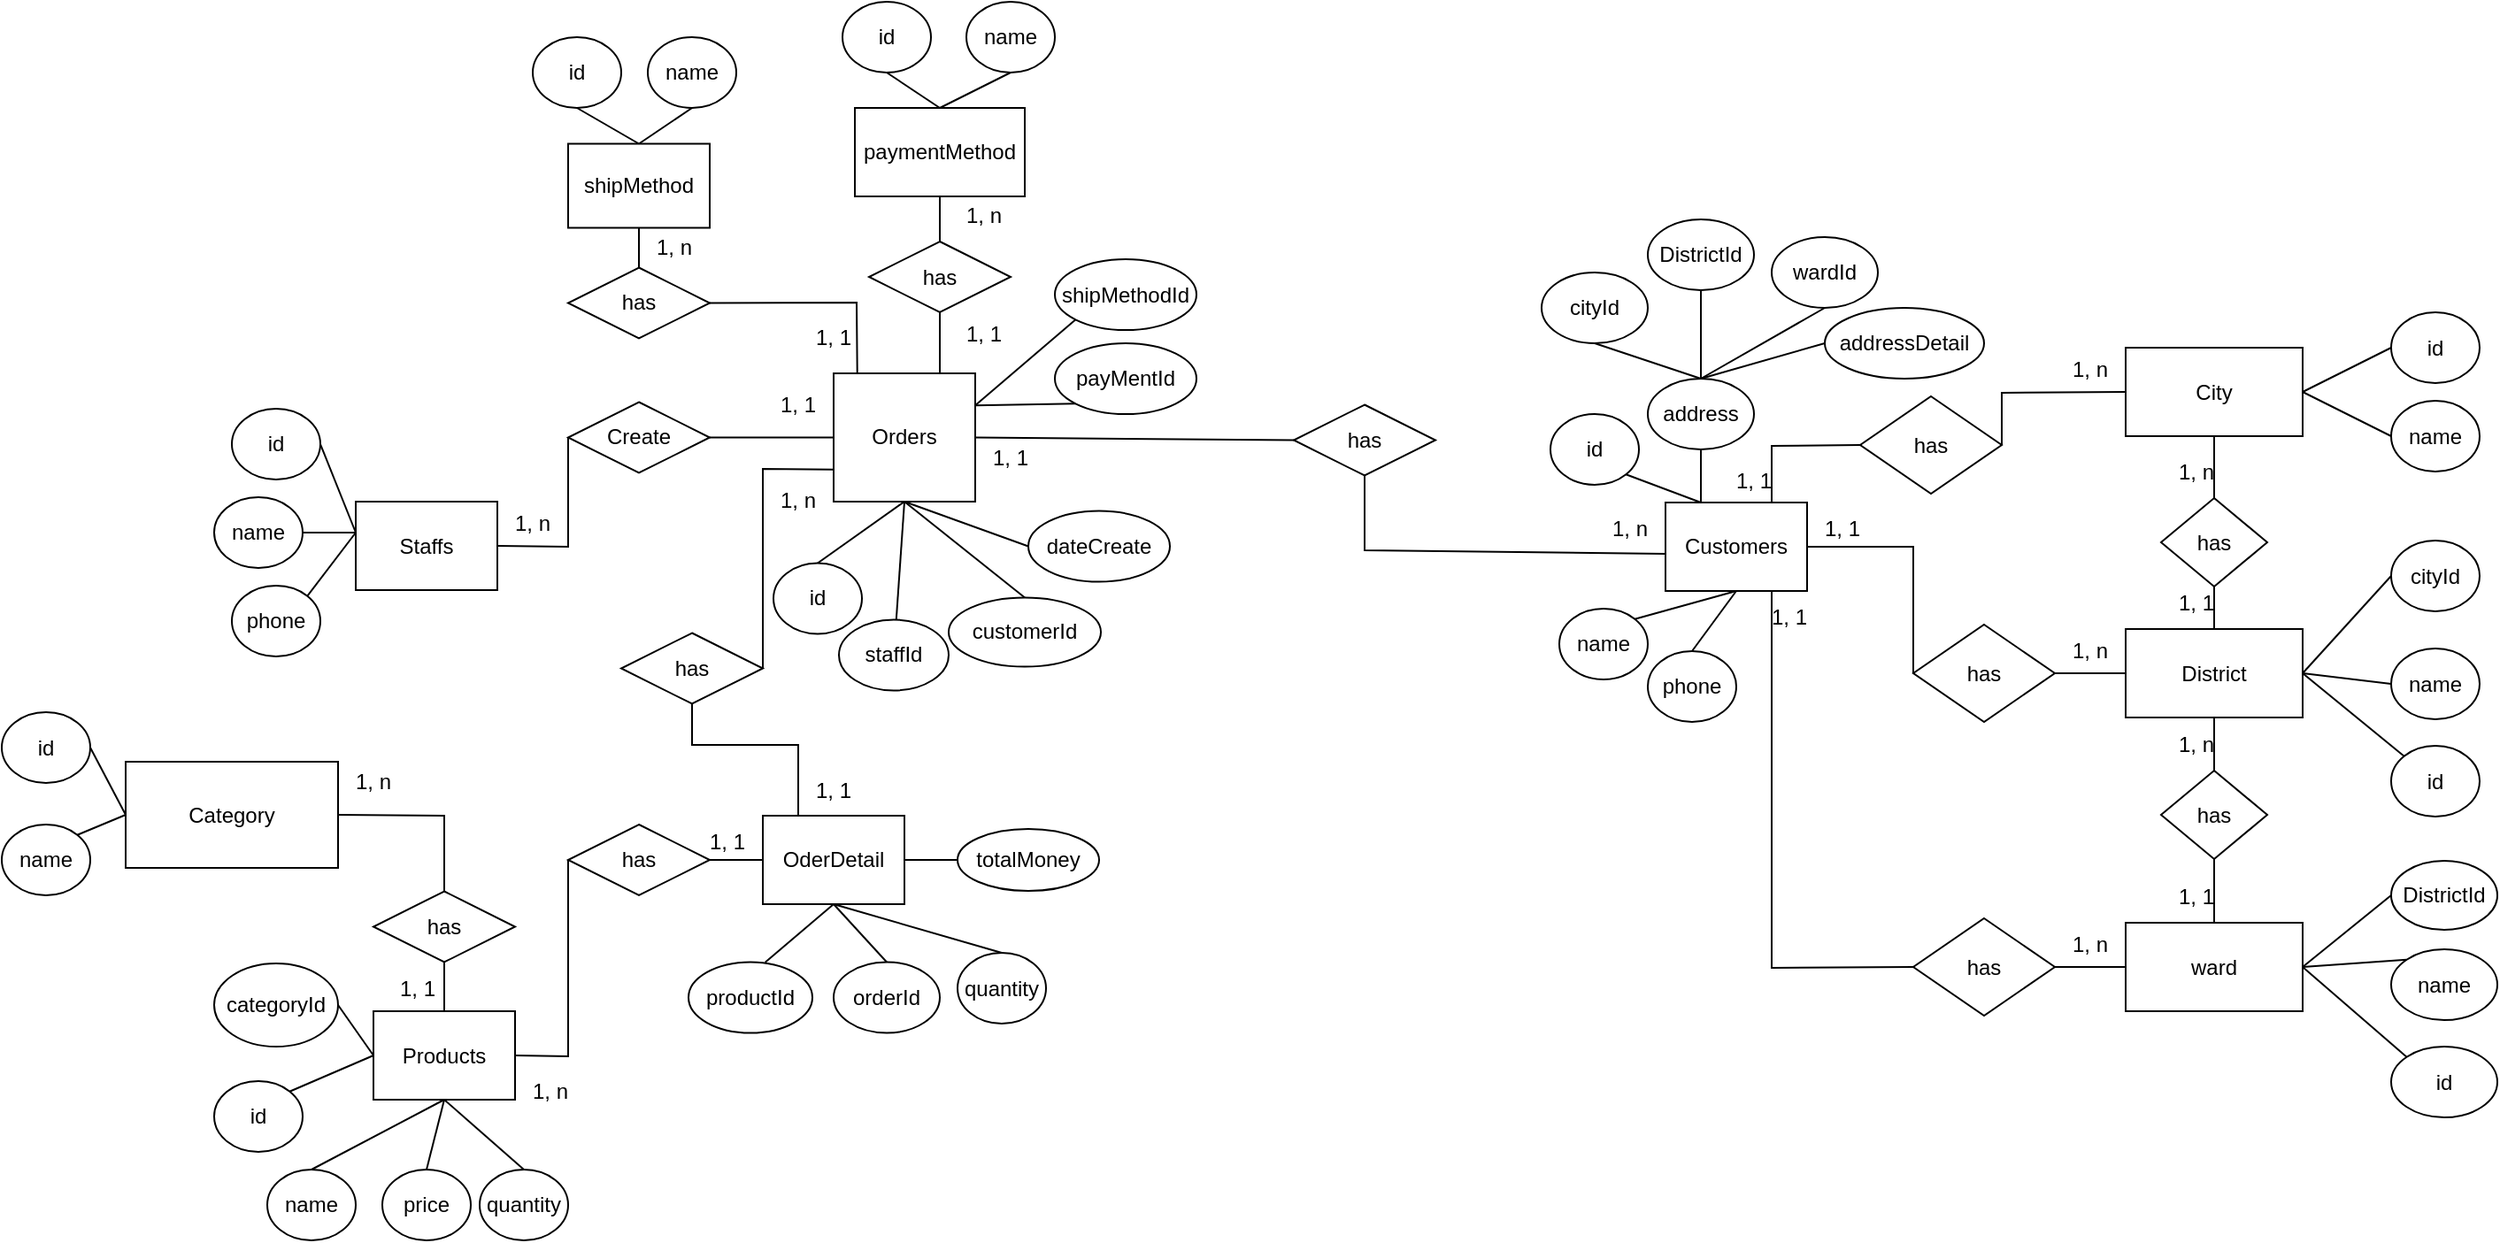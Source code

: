 <mxfile version="20.7.4" type="device"><diagram id="VgoMMkMDlAuLsGUQiROK" name="Trang-1"><mxGraphModel dx="2049" dy="1792" grid="1" gridSize="10" guides="1" tooltips="1" connect="1" arrows="1" fold="1" page="1" pageScale="1" pageWidth="827" pageHeight="1169" math="0" shadow="0"><root><mxCell id="0"/><mxCell id="1" parent="0"/><mxCell id="9fCskPn0rYEdYA2IPdUW-1" value="Staffs" style="rounded=0;whiteSpace=wrap;html=1;" parent="1" vertex="1"><mxGeometry x="110" y="272.5" width="80" height="50" as="geometry"/></mxCell><mxCell id="9fCskPn0rYEdYA2IPdUW-2" value="Customers" style="rounded=0;whiteSpace=wrap;html=1;" parent="1" vertex="1"><mxGeometry x="850" y="273" width="80" height="50" as="geometry"/></mxCell><mxCell id="9fCskPn0rYEdYA2IPdUW-3" value="Orders" style="rounded=0;whiteSpace=wrap;html=1;" parent="1" vertex="1"><mxGeometry x="380" y="200" width="80" height="72.5" as="geometry"/></mxCell><mxCell id="9fCskPn0rYEdYA2IPdUW-4" value="OderDetail" style="rounded=0;whiteSpace=wrap;html=1;" parent="1" vertex="1"><mxGeometry x="340" y="450" width="80" height="50" as="geometry"/></mxCell><mxCell id="9fCskPn0rYEdYA2IPdUW-5" value="Products" style="rounded=0;whiteSpace=wrap;html=1;" parent="1" vertex="1"><mxGeometry x="120" y="560.5" width="80" height="50" as="geometry"/></mxCell><mxCell id="9fCskPn0rYEdYA2IPdUW-10" value="has" style="rhombus;whiteSpace=wrap;html=1;" parent="1" vertex="1"><mxGeometry x="640" y="217.75" width="80" height="40" as="geometry"/></mxCell><mxCell id="9fCskPn0rYEdYA2IPdUW-12" value="" style="endArrow=none;html=1;rounded=0;exitX=0;exitY=0.5;exitDx=0;exitDy=0;entryX=1;entryY=0.5;entryDx=0;entryDy=0;" parent="1" source="9fCskPn0rYEdYA2IPdUW-10" target="9fCskPn0rYEdYA2IPdUW-3" edge="1"><mxGeometry width="50" height="50" relative="1" as="geometry"><mxPoint x="440" y="370" as="sourcePoint"/><mxPoint x="490" y="320" as="targetPoint"/></mxGeometry></mxCell><mxCell id="9fCskPn0rYEdYA2IPdUW-13" value="Create" style="rhombus;whiteSpace=wrap;html=1;" parent="1" vertex="1"><mxGeometry x="230" y="216.25" width="80" height="40" as="geometry"/></mxCell><mxCell id="9fCskPn0rYEdYA2IPdUW-14" value="" style="endArrow=none;html=1;rounded=0;exitX=1;exitY=0.5;exitDx=0;exitDy=0;entryX=0;entryY=0.5;entryDx=0;entryDy=0;" parent="1" source="9fCskPn0rYEdYA2IPdUW-13" target="9fCskPn0rYEdYA2IPdUW-3" edge="1"><mxGeometry width="50" height="50" relative="1" as="geometry"><mxPoint x="266" y="402.5" as="sourcePoint"/><mxPoint x="316" y="352.5" as="targetPoint"/></mxGeometry></mxCell><mxCell id="9fCskPn0rYEdYA2IPdUW-15" value="" style="endArrow=none;html=1;rounded=0;exitX=1;exitY=0.5;exitDx=0;exitDy=0;entryX=0;entryY=0.5;entryDx=0;entryDy=0;" parent="1" source="9fCskPn0rYEdYA2IPdUW-1" target="9fCskPn0rYEdYA2IPdUW-13" edge="1"><mxGeometry width="50" height="50" relative="1" as="geometry"><mxPoint x="440" y="430" as="sourcePoint"/><mxPoint x="490" y="380" as="targetPoint"/><Array as="points"><mxPoint x="230" y="298"/></Array></mxGeometry></mxCell><mxCell id="9fCskPn0rYEdYA2IPdUW-17" value="has" style="rhombus;whiteSpace=wrap;html=1;" parent="1" vertex="1"><mxGeometry x="260" y="346.75" width="80" height="40" as="geometry"/></mxCell><mxCell id="9fCskPn0rYEdYA2IPdUW-18" value="" style="endArrow=none;html=1;rounded=0;exitX=0;exitY=0.75;exitDx=0;exitDy=0;entryX=1;entryY=0.5;entryDx=0;entryDy=0;" parent="1" source="9fCskPn0rYEdYA2IPdUW-3" target="9fCskPn0rYEdYA2IPdUW-17" edge="1"><mxGeometry width="50" height="50" relative="1" as="geometry"><mxPoint x="576" y="422.5" as="sourcePoint"/><mxPoint x="626" y="372.5" as="targetPoint"/><Array as="points"><mxPoint x="340" y="254"/></Array></mxGeometry></mxCell><mxCell id="9fCskPn0rYEdYA2IPdUW-21" value="" style="endArrow=none;html=1;rounded=0;exitX=1;exitY=0.5;exitDx=0;exitDy=0;entryX=0;entryY=0.5;entryDx=0;entryDy=0;" parent="1" source="9fCskPn0rYEdYA2IPdUW-5" target="9fCskPn0rYEdYA2IPdUW-23" edge="1"><mxGeometry width="50" height="50" relative="1" as="geometry"><mxPoint x="230" y="660.5" as="sourcePoint"/><mxPoint x="240" y="585.5" as="targetPoint"/><Array as="points"><mxPoint x="230" y="586"/></Array></mxGeometry></mxCell><mxCell id="9fCskPn0rYEdYA2IPdUW-22" value="" style="endArrow=none;html=1;rounded=0;exitX=0.5;exitY=1;exitDx=0;exitDy=0;entryX=0.25;entryY=0;entryDx=0;entryDy=0;" parent="1" source="9fCskPn0rYEdYA2IPdUW-17" target="9fCskPn0rYEdYA2IPdUW-4" edge="1"><mxGeometry width="50" height="50" relative="1" as="geometry"><mxPoint x="650" y="402.5" as="sourcePoint"/><mxPoint x="370" y="460" as="targetPoint"/><Array as="points"><mxPoint x="300" y="410"/><mxPoint x="360" y="410"/></Array></mxGeometry></mxCell><mxCell id="9fCskPn0rYEdYA2IPdUW-23" value="has" style="rhombus;whiteSpace=wrap;html=1;" parent="1" vertex="1"><mxGeometry x="230" y="455" width="80" height="40" as="geometry"/></mxCell><mxCell id="9fCskPn0rYEdYA2IPdUW-24" value="" style="endArrow=none;html=1;rounded=0;exitX=1;exitY=0.5;exitDx=0;exitDy=0;" parent="1" source="9fCskPn0rYEdYA2IPdUW-23" target="9fCskPn0rYEdYA2IPdUW-4" edge="1"><mxGeometry width="50" height="50" relative="1" as="geometry"><mxPoint x="190" y="570" as="sourcePoint"/><mxPoint x="240" y="520" as="targetPoint"/></mxGeometry></mxCell><mxCell id="9fCskPn0rYEdYA2IPdUW-25" value="id" style="ellipse;whiteSpace=wrap;html=1;" parent="1" vertex="1"><mxGeometry x="346" y="307.25" width="50" height="40" as="geometry"/></mxCell><mxCell id="9fCskPn0rYEdYA2IPdUW-26" value="staffId" style="ellipse;whiteSpace=wrap;html=1;" parent="1" vertex="1"><mxGeometry x="383" y="339.25" width="62" height="40" as="geometry"/></mxCell><mxCell id="9fCskPn0rYEdYA2IPdUW-27" value="customerId" style="ellipse;whiteSpace=wrap;html=1;" parent="1" vertex="1"><mxGeometry x="445" y="326.75" width="86" height="39" as="geometry"/></mxCell><mxCell id="9fCskPn0rYEdYA2IPdUW-28" value="dateCreate" style="ellipse;whiteSpace=wrap;html=1;" parent="1" vertex="1"><mxGeometry x="490" y="277.75" width="80" height="40" as="geometry"/></mxCell><mxCell id="9fCskPn0rYEdYA2IPdUW-29" value="id" style="ellipse;whiteSpace=wrap;html=1;" parent="1" vertex="1"><mxGeometry x="785" y="223" width="50" height="40" as="geometry"/></mxCell><mxCell id="9fCskPn0rYEdYA2IPdUW-30" value="id" style="ellipse;whiteSpace=wrap;html=1;" parent="1" vertex="1"><mxGeometry x="40" y="220" width="50" height="40" as="geometry"/></mxCell><mxCell id="9fCskPn0rYEdYA2IPdUW-31" value="productId" style="ellipse;whiteSpace=wrap;html=1;" parent="1" vertex="1"><mxGeometry x="298" y="532.75" width="70" height="40" as="geometry"/></mxCell><mxCell id="9fCskPn0rYEdYA2IPdUW-32" value="orderId" style="ellipse;whiteSpace=wrap;html=1;" parent="1" vertex="1"><mxGeometry x="380" y="532.75" width="60" height="40" as="geometry"/></mxCell><mxCell id="9fCskPn0rYEdYA2IPdUW-33" value="totalMoney" style="ellipse;whiteSpace=wrap;html=1;" parent="1" vertex="1"><mxGeometry x="450" y="457.5" width="80" height="35" as="geometry"/></mxCell><mxCell id="9fCskPn0rYEdYA2IPdUW-34" value="quantity" style="ellipse;whiteSpace=wrap;html=1;" parent="1" vertex="1"><mxGeometry x="450" y="527.5" width="50" height="40" as="geometry"/></mxCell><mxCell id="9fCskPn0rYEdYA2IPdUW-35" value="price" style="ellipse;whiteSpace=wrap;html=1;" parent="1" vertex="1"><mxGeometry x="125" y="650" width="50" height="40" as="geometry"/></mxCell><mxCell id="9fCskPn0rYEdYA2IPdUW-36" value="name" style="ellipse;whiteSpace=wrap;html=1;" parent="1" vertex="1"><mxGeometry x="60" y="650" width="50" height="40" as="geometry"/></mxCell><mxCell id="9fCskPn0rYEdYA2IPdUW-37" value="id" style="ellipse;whiteSpace=wrap;html=1;" parent="1" vertex="1"><mxGeometry x="30" y="600" width="50" height="40" as="geometry"/></mxCell><mxCell id="9fCskPn0rYEdYA2IPdUW-38" value="phone" style="ellipse;whiteSpace=wrap;html=1;" parent="1" vertex="1"><mxGeometry x="40" y="320" width="50" height="40" as="geometry"/></mxCell><mxCell id="9fCskPn0rYEdYA2IPdUW-39" value="name" style="ellipse;whiteSpace=wrap;html=1;" parent="1" vertex="1"><mxGeometry x="790" y="333" width="50" height="40" as="geometry"/></mxCell><mxCell id="9fCskPn0rYEdYA2IPdUW-40" value="address" style="ellipse;whiteSpace=wrap;html=1;" parent="1" vertex="1"><mxGeometry x="840" y="203" width="60" height="40" as="geometry"/></mxCell><mxCell id="9fCskPn0rYEdYA2IPdUW-41" value="1, n" style="text;html=1;strokeColor=none;fillColor=none;align=center;verticalAlign=middle;whiteSpace=wrap;rounded=0;" parent="1" vertex="1"><mxGeometry x="190" y="270" width="40" height="29" as="geometry"/></mxCell><mxCell id="9fCskPn0rYEdYA2IPdUW-42" value="1, 1" style="text;html=1;strokeColor=none;fillColor=none;align=center;verticalAlign=middle;whiteSpace=wrap;rounded=0;" parent="1" vertex="1"><mxGeometry x="340" y="203.25" width="40" height="29" as="geometry"/></mxCell><mxCell id="9fCskPn0rYEdYA2IPdUW-43" value="1, n" style="text;html=1;strokeColor=none;fillColor=none;align=center;verticalAlign=middle;whiteSpace=wrap;rounded=0;" parent="1" vertex="1"><mxGeometry x="810" y="273" width="40" height="29" as="geometry"/></mxCell><mxCell id="9fCskPn0rYEdYA2IPdUW-44" value="1, 1" style="text;html=1;strokeColor=none;fillColor=none;align=center;verticalAlign=middle;whiteSpace=wrap;rounded=0;" parent="1" vertex="1"><mxGeometry x="460" y="233.75" width="40" height="29" as="geometry"/></mxCell><mxCell id="9fCskPn0rYEdYA2IPdUW-45" value="1, n" style="text;html=1;strokeColor=none;fillColor=none;align=center;verticalAlign=middle;whiteSpace=wrap;rounded=0;" parent="1" vertex="1"><mxGeometry x="340" y="257.75" width="40" height="29" as="geometry"/></mxCell><mxCell id="9fCskPn0rYEdYA2IPdUW-46" value="1, 1" style="text;html=1;strokeColor=none;fillColor=none;align=center;verticalAlign=middle;whiteSpace=wrap;rounded=0;" parent="1" vertex="1"><mxGeometry x="360" y="421" width="40" height="29" as="geometry"/></mxCell><mxCell id="9fCskPn0rYEdYA2IPdUW-47" value="1, n" style="text;html=1;strokeColor=none;fillColor=none;align=center;verticalAlign=middle;whiteSpace=wrap;rounded=0;" parent="1" vertex="1"><mxGeometry x="200" y="591.5" width="40" height="29" as="geometry"/></mxCell><mxCell id="9fCskPn0rYEdYA2IPdUW-48" value="1, 1" style="text;html=1;strokeColor=none;fillColor=none;align=center;verticalAlign=middle;whiteSpace=wrap;rounded=0;" parent="1" vertex="1"><mxGeometry x="300" y="450" width="40" height="29" as="geometry"/></mxCell><mxCell id="9fCskPn0rYEdYA2IPdUW-49" value="" style="endArrow=none;html=1;rounded=0;exitX=0.5;exitY=0;exitDx=0;exitDy=0;entryX=0.5;entryY=1;entryDx=0;entryDy=0;" parent="1" source="9fCskPn0rYEdYA2IPdUW-25" edge="1" target="9fCskPn0rYEdYA2IPdUW-3"><mxGeometry width="50" height="50" relative="1" as="geometry"><mxPoint x="566" y="402.5" as="sourcePoint"/><mxPoint x="426" y="272.5" as="targetPoint"/></mxGeometry></mxCell><mxCell id="9fCskPn0rYEdYA2IPdUW-50" value="" style="endArrow=none;html=1;rounded=0;entryX=0.5;entryY=1;entryDx=0;entryDy=0;" parent="1" source="9fCskPn0rYEdYA2IPdUW-26" target="9fCskPn0rYEdYA2IPdUW-3" edge="1"><mxGeometry width="50" height="50" relative="1" as="geometry"><mxPoint x="526" y="442.5" as="sourcePoint"/><mxPoint x="576" y="392.5" as="targetPoint"/></mxGeometry></mxCell><mxCell id="9fCskPn0rYEdYA2IPdUW-51" value="" style="endArrow=none;html=1;rounded=0;exitX=0.5;exitY=0;exitDx=0;exitDy=0;entryX=0.5;entryY=1;entryDx=0;entryDy=0;" parent="1" source="9fCskPn0rYEdYA2IPdUW-27" target="9fCskPn0rYEdYA2IPdUW-3" edge="1"><mxGeometry width="50" height="50" relative="1" as="geometry"><mxPoint x="566" y="412.5" as="sourcePoint"/><mxPoint x="616" y="362.5" as="targetPoint"/></mxGeometry></mxCell><mxCell id="9fCskPn0rYEdYA2IPdUW-52" value="" style="endArrow=none;html=1;rounded=0;exitX=0;exitY=0.5;exitDx=0;exitDy=0;entryX=0.5;entryY=1;entryDx=0;entryDy=0;" parent="1" source="9fCskPn0rYEdYA2IPdUW-28" target="9fCskPn0rYEdYA2IPdUW-3" edge="1"><mxGeometry width="50" height="50" relative="1" as="geometry"><mxPoint x="516" y="402.5" as="sourcePoint"/><mxPoint x="566" y="352.5" as="targetPoint"/></mxGeometry></mxCell><mxCell id="9fCskPn0rYEdYA2IPdUW-53" value="" style="endArrow=none;html=1;rounded=0;exitX=1;exitY=1;exitDx=0;exitDy=0;entryX=0.25;entryY=0;entryDx=0;entryDy=0;" parent="1" source="9fCskPn0rYEdYA2IPdUW-29" target="9fCskPn0rYEdYA2IPdUW-2" edge="1"><mxGeometry width="50" height="50" relative="1" as="geometry"><mxPoint x="810" y="393" as="sourcePoint"/><mxPoint x="860" y="343" as="targetPoint"/></mxGeometry></mxCell><mxCell id="9fCskPn0rYEdYA2IPdUW-54" value="" style="endArrow=none;html=1;rounded=0;exitX=1;exitY=0;exitDx=0;exitDy=0;entryX=0.5;entryY=1;entryDx=0;entryDy=0;" parent="1" source="9fCskPn0rYEdYA2IPdUW-39" target="9fCskPn0rYEdYA2IPdUW-2" edge="1"><mxGeometry width="50" height="50" relative="1" as="geometry"><mxPoint x="830" y="443" as="sourcePoint"/><mxPoint x="880" y="393" as="targetPoint"/></mxGeometry></mxCell><mxCell id="9fCskPn0rYEdYA2IPdUW-55" value="" style="endArrow=none;html=1;rounded=0;entryX=0.5;entryY=1;entryDx=0;entryDy=0;exitX=0.25;exitY=0;exitDx=0;exitDy=0;" parent="1" source="9fCskPn0rYEdYA2IPdUW-2" target="9fCskPn0rYEdYA2IPdUW-40" edge="1"><mxGeometry width="50" height="50" relative="1" as="geometry"><mxPoint x="890" y="273" as="sourcePoint"/><mxPoint x="900" y="403" as="targetPoint"/></mxGeometry></mxCell><mxCell id="9fCskPn0rYEdYA2IPdUW-56" value="" style="endArrow=none;html=1;rounded=0;exitX=1;exitY=0.5;exitDx=0;exitDy=0;entryX=0;entryY=0.5;entryDx=0;entryDy=0;" parent="1" source="9fCskPn0rYEdYA2IPdUW-4" target="9fCskPn0rYEdYA2IPdUW-33" edge="1"><mxGeometry width="50" height="50" relative="1" as="geometry"><mxPoint x="500" y="420" as="sourcePoint"/><mxPoint x="550" y="370" as="targetPoint"/></mxGeometry></mxCell><mxCell id="9fCskPn0rYEdYA2IPdUW-57" value="" style="endArrow=none;html=1;rounded=0;exitX=0.5;exitY=1;exitDx=0;exitDy=0;entryX=0.619;entryY=0.002;entryDx=0;entryDy=0;entryPerimeter=0;" parent="1" source="9fCskPn0rYEdYA2IPdUW-4" target="9fCskPn0rYEdYA2IPdUW-31" edge="1"><mxGeometry width="50" height="50" relative="1" as="geometry"><mxPoint x="580" y="510" as="sourcePoint"/><mxPoint x="339.749" y="525.858" as="targetPoint"/></mxGeometry></mxCell><mxCell id="9fCskPn0rYEdYA2IPdUW-58" value="" style="endArrow=none;html=1;rounded=0;exitX=0.5;exitY=1;exitDx=0;exitDy=0;entryX=0.5;entryY=0;entryDx=0;entryDy=0;" parent="1" source="9fCskPn0rYEdYA2IPdUW-4" target="9fCskPn0rYEdYA2IPdUW-32" edge="1"><mxGeometry width="50" height="50" relative="1" as="geometry"><mxPoint x="650" y="540" as="sourcePoint"/><mxPoint x="390" y="525" as="targetPoint"/></mxGeometry></mxCell><mxCell id="9fCskPn0rYEdYA2IPdUW-59" value="" style="endArrow=none;html=1;rounded=0;entryX=0.5;entryY=0;entryDx=0;entryDy=0;" parent="1" target="9fCskPn0rYEdYA2IPdUW-34" edge="1"><mxGeometry width="50" height="50" relative="1" as="geometry"><mxPoint x="380" y="500" as="sourcePoint"/><mxPoint x="470" y="520" as="targetPoint"/></mxGeometry></mxCell><mxCell id="9fCskPn0rYEdYA2IPdUW-60" value="" style="endArrow=none;html=1;rounded=0;exitX=1;exitY=0;exitDx=0;exitDy=0;entryX=0;entryY=0.5;entryDx=0;entryDy=0;" parent="1" source="9fCskPn0rYEdYA2IPdUW-37" target="9fCskPn0rYEdYA2IPdUW-5" edge="1"><mxGeometry width="50" height="50" relative="1" as="geometry"><mxPoint x="120" y="690.5" as="sourcePoint"/><mxPoint x="170" y="640.5" as="targetPoint"/></mxGeometry></mxCell><mxCell id="9fCskPn0rYEdYA2IPdUW-61" value="" style="endArrow=none;html=1;rounded=0;exitX=0.5;exitY=0;exitDx=0;exitDy=0;entryX=0.5;entryY=1;entryDx=0;entryDy=0;" parent="1" source="9fCskPn0rYEdYA2IPdUW-36" target="9fCskPn0rYEdYA2IPdUW-5" edge="1"><mxGeometry width="50" height="50" relative="1" as="geometry"><mxPoint x="110" y="720.5" as="sourcePoint"/><mxPoint x="160" y="670.5" as="targetPoint"/></mxGeometry></mxCell><mxCell id="9fCskPn0rYEdYA2IPdUW-62" value="" style="endArrow=none;html=1;rounded=0;exitX=0.5;exitY=0;exitDx=0;exitDy=0;entryX=0.5;entryY=1;entryDx=0;entryDy=0;" parent="1" source="9fCskPn0rYEdYA2IPdUW-35" target="9fCskPn0rYEdYA2IPdUW-5" edge="1"><mxGeometry width="50" height="50" relative="1" as="geometry"><mxPoint x="90" y="700.5" as="sourcePoint"/><mxPoint x="120" y="580.5" as="targetPoint"/></mxGeometry></mxCell><mxCell id="9fCskPn0rYEdYA2IPdUW-63" value="" style="endArrow=none;html=1;rounded=0;exitX=1;exitY=0.5;exitDx=0;exitDy=0;" parent="1" source="9fCskPn0rYEdYA2IPdUW-30" edge="1"><mxGeometry width="50" height="50" relative="1" as="geometry"><mxPoint y="330" as="sourcePoint"/><mxPoint x="110" y="290" as="targetPoint"/></mxGeometry></mxCell><mxCell id="9fCskPn0rYEdYA2IPdUW-64" value="" style="endArrow=none;html=1;rounded=0;exitX=1;exitY=0;exitDx=0;exitDy=0;" parent="1" source="9fCskPn0rYEdYA2IPdUW-38" edge="1"><mxGeometry width="50" height="50" relative="1" as="geometry"><mxPoint x="10" y="350" as="sourcePoint"/><mxPoint x="110" y="290" as="targetPoint"/></mxGeometry></mxCell><mxCell id="sHFvZ8UqoL0Y_6xNEMMq-2" value="phone" style="ellipse;whiteSpace=wrap;html=1;" vertex="1" parent="1"><mxGeometry x="840" y="357" width="50" height="40" as="geometry"/></mxCell><mxCell id="sHFvZ8UqoL0Y_6xNEMMq-3" value="" style="endArrow=none;html=1;rounded=0;exitX=0.5;exitY=1;exitDx=0;exitDy=0;entryX=0.5;entryY=0;entryDx=0;entryDy=0;" edge="1" parent="1" source="9fCskPn0rYEdYA2IPdUW-2" target="sHFvZ8UqoL0Y_6xNEMMq-2"><mxGeometry width="50" height="50" relative="1" as="geometry"><mxPoint x="880" y="383" as="sourcePoint"/><mxPoint x="930" y="333" as="targetPoint"/></mxGeometry></mxCell><mxCell id="sHFvZ8UqoL0Y_6xNEMMq-4" value="name" style="ellipse;whiteSpace=wrap;html=1;" vertex="1" parent="1"><mxGeometry x="30" y="270" width="50" height="40" as="geometry"/></mxCell><mxCell id="sHFvZ8UqoL0Y_6xNEMMq-6" value="" style="endArrow=none;html=1;rounded=0;exitX=1;exitY=0.5;exitDx=0;exitDy=0;" edge="1" parent="1" source="sHFvZ8UqoL0Y_6xNEMMq-4"><mxGeometry width="50" height="50" relative="1" as="geometry"><mxPoint x="220" y="400" as="sourcePoint"/><mxPoint x="110" y="290" as="targetPoint"/></mxGeometry></mxCell><mxCell id="sHFvZ8UqoL0Y_6xNEMMq-7" value="cityId" style="ellipse;whiteSpace=wrap;html=1;" vertex="1" parent="1"><mxGeometry x="780" y="143" width="60" height="40" as="geometry"/></mxCell><mxCell id="sHFvZ8UqoL0Y_6xNEMMq-8" value="wardId" style="ellipse;whiteSpace=wrap;html=1;" vertex="1" parent="1"><mxGeometry x="910" y="123" width="60" height="40" as="geometry"/></mxCell><mxCell id="sHFvZ8UqoL0Y_6xNEMMq-9" value="DistrictId" style="ellipse;whiteSpace=wrap;html=1;" vertex="1" parent="1"><mxGeometry x="840" y="113" width="60" height="40" as="geometry"/></mxCell><mxCell id="sHFvZ8UqoL0Y_6xNEMMq-10" value="" style="endArrow=none;html=1;rounded=0;exitX=0.5;exitY=0;exitDx=0;exitDy=0;entryX=0.5;entryY=1;entryDx=0;entryDy=0;" edge="1" parent="1" source="9fCskPn0rYEdYA2IPdUW-40" target="sHFvZ8UqoL0Y_6xNEMMq-7"><mxGeometry width="50" height="50" relative="1" as="geometry"><mxPoint x="830" y="342" as="sourcePoint"/><mxPoint x="880" y="292" as="targetPoint"/></mxGeometry></mxCell><mxCell id="sHFvZ8UqoL0Y_6xNEMMq-11" value="" style="endArrow=none;html=1;rounded=0;exitX=0.5;exitY=0;exitDx=0;exitDy=0;entryX=0.5;entryY=1;entryDx=0;entryDy=0;" edge="1" parent="1" source="9fCskPn0rYEdYA2IPdUW-40" target="sHFvZ8UqoL0Y_6xNEMMq-9"><mxGeometry width="50" height="50" relative="1" as="geometry"><mxPoint x="810" y="402" as="sourcePoint"/><mxPoint x="860" y="352" as="targetPoint"/></mxGeometry></mxCell><mxCell id="sHFvZ8UqoL0Y_6xNEMMq-12" value="" style="endArrow=none;html=1;rounded=0;exitX=0.5;exitY=0;exitDx=0;exitDy=0;entryX=0.5;entryY=1;entryDx=0;entryDy=0;" edge="1" parent="1" source="9fCskPn0rYEdYA2IPdUW-40" target="sHFvZ8UqoL0Y_6xNEMMq-8"><mxGeometry width="50" height="50" relative="1" as="geometry"><mxPoint x="830" y="342" as="sourcePoint"/><mxPoint x="880" y="292" as="targetPoint"/></mxGeometry></mxCell><mxCell id="sHFvZ8UqoL0Y_6xNEMMq-13" value="addressDetail" style="ellipse;whiteSpace=wrap;html=1;" vertex="1" parent="1"><mxGeometry x="940" y="163" width="90" height="40" as="geometry"/></mxCell><mxCell id="sHFvZ8UqoL0Y_6xNEMMq-14" value="" style="endArrow=none;html=1;rounded=0;exitX=0;exitY=0.5;exitDx=0;exitDy=0;entryX=0.5;entryY=0;entryDx=0;entryDy=0;" edge="1" parent="1" source="sHFvZ8UqoL0Y_6xNEMMq-13" target="9fCskPn0rYEdYA2IPdUW-40"><mxGeometry width="50" height="50" relative="1" as="geometry"><mxPoint x="970" y="213" as="sourcePoint"/><mxPoint x="860" y="313" as="targetPoint"/></mxGeometry></mxCell><mxCell id="sHFvZ8UqoL0Y_6xNEMMq-15" value="City" style="rounded=0;whiteSpace=wrap;html=1;" vertex="1" parent="1"><mxGeometry x="1110" y="185.5" width="100" height="50" as="geometry"/></mxCell><mxCell id="sHFvZ8UqoL0Y_6xNEMMq-17" value="name" style="ellipse;whiteSpace=wrap;html=1;" vertex="1" parent="1"><mxGeometry x="1260" y="215.5" width="50" height="40" as="geometry"/></mxCell><mxCell id="sHFvZ8UqoL0Y_6xNEMMq-18" value="District" style="rounded=0;whiteSpace=wrap;html=1;" vertex="1" parent="1"><mxGeometry x="1110" y="344.5" width="100" height="50" as="geometry"/></mxCell><mxCell id="sHFvZ8UqoL0Y_6xNEMMq-19" value="id" style="ellipse;whiteSpace=wrap;html=1;" vertex="1" parent="1"><mxGeometry x="1260" y="165.5" width="50" height="40" as="geometry"/></mxCell><mxCell id="sHFvZ8UqoL0Y_6xNEMMq-20" value="name" style="ellipse;whiteSpace=wrap;html=1;" vertex="1" parent="1"><mxGeometry x="1260" y="355.5" width="50" height="40" as="geometry"/></mxCell><mxCell id="sHFvZ8UqoL0Y_6xNEMMq-21" value="cityId" style="ellipse;whiteSpace=wrap;html=1;" vertex="1" parent="1"><mxGeometry x="1260" y="294.5" width="50" height="40" as="geometry"/></mxCell><mxCell id="sHFvZ8UqoL0Y_6xNEMMq-22" value="ward" style="rounded=0;whiteSpace=wrap;html=1;" vertex="1" parent="1"><mxGeometry x="1110" y="510.5" width="100" height="50" as="geometry"/></mxCell><mxCell id="sHFvZ8UqoL0Y_6xNEMMq-23" value="id" style="ellipse;whiteSpace=wrap;html=1;" vertex="1" parent="1"><mxGeometry x="1260" y="410.5" width="50" height="40" as="geometry"/></mxCell><mxCell id="sHFvZ8UqoL0Y_6xNEMMq-24" value="name" style="ellipse;whiteSpace=wrap;html=1;" vertex="1" parent="1"><mxGeometry x="1260" y="525.5" width="60" height="40" as="geometry"/></mxCell><mxCell id="sHFvZ8UqoL0Y_6xNEMMq-25" value="DistrictId" style="ellipse;whiteSpace=wrap;html=1;" vertex="1" parent="1"><mxGeometry x="1260" y="475.5" width="60" height="39" as="geometry"/></mxCell><mxCell id="sHFvZ8UqoL0Y_6xNEMMq-26" value="id" style="ellipse;whiteSpace=wrap;html=1;" vertex="1" parent="1"><mxGeometry x="1260" y="580.5" width="60" height="40" as="geometry"/></mxCell><mxCell id="sHFvZ8UqoL0Y_6xNEMMq-27" value="" style="endArrow=none;html=1;rounded=0;exitX=0.5;exitY=1;exitDx=0;exitDy=0;entryX=0.5;entryY=0;entryDx=0;entryDy=0;" edge="1" parent="1" source="sHFvZ8UqoL0Y_6xNEMMq-15" target="sHFvZ8UqoL0Y_6xNEMMq-28"><mxGeometry width="50" height="50" relative="1" as="geometry"><mxPoint x="1040" y="305.5" as="sourcePoint"/><mxPoint x="1160" y="265.5" as="targetPoint"/></mxGeometry></mxCell><mxCell id="sHFvZ8UqoL0Y_6xNEMMq-28" value="has" style="rhombus;whiteSpace=wrap;html=1;" vertex="1" parent="1"><mxGeometry x="1130" y="270.5" width="60" height="50" as="geometry"/></mxCell><mxCell id="sHFvZ8UqoL0Y_6xNEMMq-29" value="" style="endArrow=none;html=1;rounded=0;exitX=0.5;exitY=1;exitDx=0;exitDy=0;entryX=0.5;entryY=0;entryDx=0;entryDy=0;" edge="1" parent="1" source="sHFvZ8UqoL0Y_6xNEMMq-28" target="sHFvZ8UqoL0Y_6xNEMMq-18"><mxGeometry width="50" height="50" relative="1" as="geometry"><mxPoint x="1060" y="335.5" as="sourcePoint"/><mxPoint x="1110" y="285.5" as="targetPoint"/></mxGeometry></mxCell><mxCell id="sHFvZ8UqoL0Y_6xNEMMq-30" value="has" style="rhombus;whiteSpace=wrap;html=1;" vertex="1" parent="1"><mxGeometry x="1130" y="424.5" width="60" height="50" as="geometry"/></mxCell><mxCell id="sHFvZ8UqoL0Y_6xNEMMq-31" value="" style="endArrow=none;html=1;rounded=0;exitX=0.5;exitY=1;exitDx=0;exitDy=0;entryX=0.5;entryY=0;entryDx=0;entryDy=0;" edge="1" parent="1" source="sHFvZ8UqoL0Y_6xNEMMq-18" target="sHFvZ8UqoL0Y_6xNEMMq-30"><mxGeometry width="50" height="50" relative="1" as="geometry"><mxPoint x="960" y="465.5" as="sourcePoint"/><mxPoint x="1010" y="415.5" as="targetPoint"/></mxGeometry></mxCell><mxCell id="sHFvZ8UqoL0Y_6xNEMMq-32" value="" style="endArrow=none;html=1;rounded=0;exitX=0.5;exitY=1;exitDx=0;exitDy=0;" edge="1" parent="1" source="sHFvZ8UqoL0Y_6xNEMMq-30" target="sHFvZ8UqoL0Y_6xNEMMq-22"><mxGeometry width="50" height="50" relative="1" as="geometry"><mxPoint x="950" y="475.5" as="sourcePoint"/><mxPoint x="1000" y="425.5" as="targetPoint"/></mxGeometry></mxCell><mxCell id="sHFvZ8UqoL0Y_6xNEMMq-33" value="" style="endArrow=none;html=1;rounded=0;exitX=0;exitY=0.5;exitDx=0;exitDy=0;entryX=1;entryY=0.5;entryDx=0;entryDy=0;" edge="1" parent="1" source="sHFvZ8UqoL0Y_6xNEMMq-19" target="sHFvZ8UqoL0Y_6xNEMMq-15"><mxGeometry width="50" height="50" relative="1" as="geometry"><mxPoint x="1310" y="265.5" as="sourcePoint"/><mxPoint x="1360" y="215.5" as="targetPoint"/></mxGeometry></mxCell><mxCell id="sHFvZ8UqoL0Y_6xNEMMq-34" value="" style="endArrow=none;html=1;rounded=0;exitX=1;exitY=0.5;exitDx=0;exitDy=0;entryX=0;entryY=0.5;entryDx=0;entryDy=0;" edge="1" parent="1" source="sHFvZ8UqoL0Y_6xNEMMq-15" target="sHFvZ8UqoL0Y_6xNEMMq-17"><mxGeometry width="50" height="50" relative="1" as="geometry"><mxPoint x="1360" y="255.5" as="sourcePoint"/><mxPoint x="1410" y="205.5" as="targetPoint"/></mxGeometry></mxCell><mxCell id="sHFvZ8UqoL0Y_6xNEMMq-35" value="" style="endArrow=none;html=1;rounded=0;exitX=1;exitY=0.5;exitDx=0;exitDy=0;entryX=0;entryY=0.5;entryDx=0;entryDy=0;" edge="1" parent="1" source="sHFvZ8UqoL0Y_6xNEMMq-18" target="sHFvZ8UqoL0Y_6xNEMMq-21"><mxGeometry width="50" height="50" relative="1" as="geometry"><mxPoint x="1330" y="245.5" as="sourcePoint"/><mxPoint x="1380" y="195.5" as="targetPoint"/></mxGeometry></mxCell><mxCell id="sHFvZ8UqoL0Y_6xNEMMq-36" value="" style="endArrow=none;html=1;rounded=0;exitX=1;exitY=0.5;exitDx=0;exitDy=0;entryX=0;entryY=0.5;entryDx=0;entryDy=0;" edge="1" parent="1" source="sHFvZ8UqoL0Y_6xNEMMq-18" target="sHFvZ8UqoL0Y_6xNEMMq-20"><mxGeometry width="50" height="50" relative="1" as="geometry"><mxPoint x="1290" y="335.5" as="sourcePoint"/><mxPoint x="1340" y="285.5" as="targetPoint"/></mxGeometry></mxCell><mxCell id="sHFvZ8UqoL0Y_6xNEMMq-37" value="" style="endArrow=none;html=1;rounded=0;exitX=1;exitY=0.5;exitDx=0;exitDy=0;entryX=0;entryY=0;entryDx=0;entryDy=0;" edge="1" parent="1" source="sHFvZ8UqoL0Y_6xNEMMq-18" target="sHFvZ8UqoL0Y_6xNEMMq-23"><mxGeometry width="50" height="50" relative="1" as="geometry"><mxPoint x="1320" y="415.5" as="sourcePoint"/><mxPoint x="1370" y="365.5" as="targetPoint"/></mxGeometry></mxCell><mxCell id="sHFvZ8UqoL0Y_6xNEMMq-38" value="" style="endArrow=none;html=1;rounded=0;exitX=1;exitY=0.5;exitDx=0;exitDy=0;entryX=0;entryY=0.5;entryDx=0;entryDy=0;" edge="1" parent="1" source="sHFvZ8UqoL0Y_6xNEMMq-22" target="sHFvZ8UqoL0Y_6xNEMMq-25"><mxGeometry width="50" height="50" relative="1" as="geometry"><mxPoint x="1130" y="685.5" as="sourcePoint"/><mxPoint x="1180" y="635.5" as="targetPoint"/></mxGeometry></mxCell><mxCell id="sHFvZ8UqoL0Y_6xNEMMq-39" value="" style="endArrow=none;html=1;rounded=0;exitX=1;exitY=0.5;exitDx=0;exitDy=0;entryX=0;entryY=0;entryDx=0;entryDy=0;" edge="1" parent="1" source="sHFvZ8UqoL0Y_6xNEMMq-22" target="sHFvZ8UqoL0Y_6xNEMMq-24"><mxGeometry width="50" height="50" relative="1" as="geometry"><mxPoint x="1150" y="585.5" as="sourcePoint"/><mxPoint x="1200" y="535.5" as="targetPoint"/></mxGeometry></mxCell><mxCell id="sHFvZ8UqoL0Y_6xNEMMq-40" value="" style="endArrow=none;html=1;rounded=0;exitX=1;exitY=0.5;exitDx=0;exitDy=0;entryX=0;entryY=0;entryDx=0;entryDy=0;" edge="1" parent="1" source="sHFvZ8UqoL0Y_6xNEMMq-22" target="sHFvZ8UqoL0Y_6xNEMMq-26"><mxGeometry width="50" height="50" relative="1" as="geometry"><mxPoint x="1220" y="595.5" as="sourcePoint"/><mxPoint x="1270" y="545.5" as="targetPoint"/></mxGeometry></mxCell><mxCell id="sHFvZ8UqoL0Y_6xNEMMq-41" value="1, 1" style="text;html=1;strokeColor=none;fillColor=none;align=center;verticalAlign=middle;whiteSpace=wrap;rounded=0;" vertex="1" parent="1"><mxGeometry x="1130" y="315.5" width="40" height="29" as="geometry"/></mxCell><mxCell id="sHFvZ8UqoL0Y_6xNEMMq-42" value="1, n" style="text;html=1;strokeColor=none;fillColor=none;align=center;verticalAlign=middle;whiteSpace=wrap;rounded=0;" vertex="1" parent="1"><mxGeometry x="1130" y="241.5" width="40" height="29" as="geometry"/></mxCell><mxCell id="sHFvZ8UqoL0Y_6xNEMMq-44" value="1, 1" style="text;html=1;strokeColor=none;fillColor=none;align=center;verticalAlign=middle;whiteSpace=wrap;rounded=0;" vertex="1" parent="1"><mxGeometry x="1130" y="481.5" width="40" height="29" as="geometry"/></mxCell><mxCell id="sHFvZ8UqoL0Y_6xNEMMq-45" value="1, n" style="text;html=1;strokeColor=none;fillColor=none;align=center;verticalAlign=middle;whiteSpace=wrap;rounded=0;" vertex="1" parent="1"><mxGeometry x="1130" y="395.5" width="40" height="29" as="geometry"/></mxCell><mxCell id="sHFvZ8UqoL0Y_6xNEMMq-46" value="quantity" style="ellipse;whiteSpace=wrap;html=1;" vertex="1" parent="1"><mxGeometry x="180" y="650" width="50" height="40" as="geometry"/></mxCell><mxCell id="sHFvZ8UqoL0Y_6xNEMMq-47" value="" style="endArrow=none;html=1;rounded=0;exitX=0.5;exitY=1;exitDx=0;exitDy=0;entryX=0.5;entryY=0;entryDx=0;entryDy=0;" edge="1" parent="1" source="9fCskPn0rYEdYA2IPdUW-5" target="sHFvZ8UqoL0Y_6xNEMMq-46"><mxGeometry width="50" height="50" relative="1" as="geometry"><mxPoint x="180" y="690.5" as="sourcePoint"/><mxPoint x="230" y="640.5" as="targetPoint"/></mxGeometry></mxCell><mxCell id="sHFvZ8UqoL0Y_6xNEMMq-48" value="" style="endArrow=none;html=1;rounded=0;exitX=0.75;exitY=0;exitDx=0;exitDy=0;entryX=0;entryY=0.5;entryDx=0;entryDy=0;" edge="1" parent="1" source="9fCskPn0rYEdYA2IPdUW-2" target="sHFvZ8UqoL0Y_6xNEMMq-49"><mxGeometry width="50" height="50" relative="1" as="geometry"><mxPoint x="970" y="333" as="sourcePoint"/><mxPoint x="1020" y="283" as="targetPoint"/><Array as="points"><mxPoint x="910" y="241"/></Array></mxGeometry></mxCell><mxCell id="sHFvZ8UqoL0Y_6xNEMMq-49" value="has" style="rhombus;whiteSpace=wrap;html=1;" vertex="1" parent="1"><mxGeometry x="960" y="213" width="80" height="55" as="geometry"/></mxCell><mxCell id="sHFvZ8UqoL0Y_6xNEMMq-50" value="" style="endArrow=none;html=1;rounded=0;exitX=0;exitY=0.5;exitDx=0;exitDy=0;entryX=1;entryY=0.5;entryDx=0;entryDy=0;" edge="1" parent="1" source="sHFvZ8UqoL0Y_6xNEMMq-15" target="sHFvZ8UqoL0Y_6xNEMMq-49"><mxGeometry width="50" height="50" relative="1" as="geometry"><mxPoint x="1000" y="373" as="sourcePoint"/><mxPoint x="1050" y="323" as="targetPoint"/><Array as="points"><mxPoint x="1040" y="211"/></Array></mxGeometry></mxCell><mxCell id="sHFvZ8UqoL0Y_6xNEMMq-51" value="has" style="rhombus;whiteSpace=wrap;html=1;" vertex="1" parent="1"><mxGeometry x="990" y="342" width="80" height="55" as="geometry"/></mxCell><mxCell id="sHFvZ8UqoL0Y_6xNEMMq-52" value="has" style="rhombus;whiteSpace=wrap;html=1;" vertex="1" parent="1"><mxGeometry x="990" y="508" width="80" height="55" as="geometry"/></mxCell><mxCell id="sHFvZ8UqoL0Y_6xNEMMq-53" value="" style="endArrow=none;html=1;rounded=0;entryX=0;entryY=0.5;entryDx=0;entryDy=0;exitX=1;exitY=0.5;exitDx=0;exitDy=0;" edge="1" parent="1" source="9fCskPn0rYEdYA2IPdUW-2" target="sHFvZ8UqoL0Y_6xNEMMq-51"><mxGeometry width="50" height="50" relative="1" as="geometry"><mxPoint x="930" y="311" as="sourcePoint"/><mxPoint x="970" y="443" as="targetPoint"/><Array as="points"><mxPoint x="990" y="298"/></Array></mxGeometry></mxCell><mxCell id="sHFvZ8UqoL0Y_6xNEMMq-54" value="" style="endArrow=none;html=1;rounded=0;exitX=1;exitY=0.5;exitDx=0;exitDy=0;entryX=0;entryY=0.5;entryDx=0;entryDy=0;" edge="1" parent="1" source="sHFvZ8UqoL0Y_6xNEMMq-51" target="sHFvZ8UqoL0Y_6xNEMMq-18"><mxGeometry width="50" height="50" relative="1" as="geometry"><mxPoint x="970" y="493" as="sourcePoint"/><mxPoint x="1020" y="443" as="targetPoint"/></mxGeometry></mxCell><mxCell id="sHFvZ8UqoL0Y_6xNEMMq-55" value="" style="endArrow=none;html=1;rounded=0;exitX=0.75;exitY=1;exitDx=0;exitDy=0;entryX=0;entryY=0.5;entryDx=0;entryDy=0;" edge="1" parent="1" source="9fCskPn0rYEdYA2IPdUW-2" target="sHFvZ8UqoL0Y_6xNEMMq-52"><mxGeometry width="50" height="50" relative="1" as="geometry"><mxPoint x="940" y="543" as="sourcePoint"/><mxPoint x="990" y="493" as="targetPoint"/><Array as="points"><mxPoint x="910" y="536"/></Array></mxGeometry></mxCell><mxCell id="sHFvZ8UqoL0Y_6xNEMMq-56" value="" style="endArrow=none;html=1;rounded=0;exitX=1;exitY=0.5;exitDx=0;exitDy=0;entryX=0;entryY=0.5;entryDx=0;entryDy=0;" edge="1" parent="1" source="sHFvZ8UqoL0Y_6xNEMMq-52" target="sHFvZ8UqoL0Y_6xNEMMq-22"><mxGeometry width="50" height="50" relative="1" as="geometry"><mxPoint x="970" y="613" as="sourcePoint"/><mxPoint x="1020" y="563" as="targetPoint"/></mxGeometry></mxCell><mxCell id="sHFvZ8UqoL0Y_6xNEMMq-58" value="1, 1" style="text;html=1;strokeColor=none;fillColor=none;align=center;verticalAlign=middle;whiteSpace=wrap;rounded=0;" vertex="1" parent="1"><mxGeometry x="900" y="323" width="40" height="29" as="geometry"/></mxCell><mxCell id="sHFvZ8UqoL0Y_6xNEMMq-59" value="1, 1" style="text;html=1;strokeColor=none;fillColor=none;align=center;verticalAlign=middle;whiteSpace=wrap;rounded=0;" vertex="1" parent="1"><mxGeometry x="930" y="262.5" width="40" height="50" as="geometry"/></mxCell><mxCell id="sHFvZ8UqoL0Y_6xNEMMq-60" value="1, 1" style="text;html=1;strokeColor=none;fillColor=none;align=center;verticalAlign=middle;whiteSpace=wrap;rounded=0;" vertex="1" parent="1"><mxGeometry x="880" y="235.5" width="40" height="50" as="geometry"/></mxCell><mxCell id="sHFvZ8UqoL0Y_6xNEMMq-61" value="1, n" style="text;html=1;strokeColor=none;fillColor=none;align=center;verticalAlign=middle;whiteSpace=wrap;rounded=0;" vertex="1" parent="1"><mxGeometry x="1070" y="183" width="40" height="29" as="geometry"/></mxCell><mxCell id="sHFvZ8UqoL0Y_6xNEMMq-62" value="1, n" style="text;html=1;strokeColor=none;fillColor=none;align=center;verticalAlign=middle;whiteSpace=wrap;rounded=0;" vertex="1" parent="1"><mxGeometry x="1070" y="342" width="40" height="29" as="geometry"/></mxCell><mxCell id="sHFvZ8UqoL0Y_6xNEMMq-63" value="1, n" style="text;html=1;strokeColor=none;fillColor=none;align=center;verticalAlign=middle;whiteSpace=wrap;rounded=0;" vertex="1" parent="1"><mxGeometry x="1070" y="508" width="40" height="29" as="geometry"/></mxCell><mxCell id="sHFvZ8UqoL0Y_6xNEMMq-64" value="shipMethod" style="rounded=0;whiteSpace=wrap;html=1;" vertex="1" parent="1"><mxGeometry x="230" y="70.25" width="80" height="47.5" as="geometry"/></mxCell><mxCell id="sHFvZ8UqoL0Y_6xNEMMq-65" value="paymentMethod" style="rounded=0;whiteSpace=wrap;html=1;" vertex="1" parent="1"><mxGeometry x="392" y="50" width="96" height="50" as="geometry"/></mxCell><mxCell id="sHFvZ8UqoL0Y_6xNEMMq-66" value="id" style="ellipse;whiteSpace=wrap;html=1;" vertex="1" parent="1"><mxGeometry x="210" y="10" width="50" height="40" as="geometry"/></mxCell><mxCell id="sHFvZ8UqoL0Y_6xNEMMq-67" value="name" style="ellipse;whiteSpace=wrap;html=1;" vertex="1" parent="1"><mxGeometry x="275" y="10" width="50" height="40" as="geometry"/></mxCell><mxCell id="sHFvZ8UqoL0Y_6xNEMMq-68" value="id" style="ellipse;whiteSpace=wrap;html=1;" vertex="1" parent="1"><mxGeometry x="385" y="-10" width="50" height="40" as="geometry"/></mxCell><mxCell id="sHFvZ8UqoL0Y_6xNEMMq-69" value="name" style="ellipse;whiteSpace=wrap;html=1;" vertex="1" parent="1"><mxGeometry x="455" y="-10" width="50" height="40" as="geometry"/></mxCell><mxCell id="sHFvZ8UqoL0Y_6xNEMMq-70" value="payMentId" style="ellipse;whiteSpace=wrap;html=1;" vertex="1" parent="1"><mxGeometry x="505" y="183" width="80" height="40" as="geometry"/></mxCell><mxCell id="sHFvZ8UqoL0Y_6xNEMMq-71" value="shipMethodId" style="ellipse;whiteSpace=wrap;html=1;" vertex="1" parent="1"><mxGeometry x="505" y="135.5" width="80" height="40" as="geometry"/></mxCell><mxCell id="sHFvZ8UqoL0Y_6xNEMMq-78" value="has" style="rhombus;whiteSpace=wrap;html=1;" vertex="1" parent="1"><mxGeometry x="230" y="140.25" width="80" height="40" as="geometry"/></mxCell><mxCell id="sHFvZ8UqoL0Y_6xNEMMq-79" value="has" style="rhombus;whiteSpace=wrap;html=1;" vertex="1" parent="1"><mxGeometry x="400" y="125.5" width="80" height="40" as="geometry"/></mxCell><mxCell id="sHFvZ8UqoL0Y_6xNEMMq-80" value="" style="endArrow=none;html=1;rounded=0;exitX=0.5;exitY=1;exitDx=0;exitDy=0;entryX=0.5;entryY=0;entryDx=0;entryDy=0;" edge="1" parent="1" source="sHFvZ8UqoL0Y_6xNEMMq-64" target="sHFvZ8UqoL0Y_6xNEMMq-78"><mxGeometry width="50" height="50" relative="1" as="geometry"><mxPoint x="150" y="200" as="sourcePoint"/><mxPoint x="200" y="150" as="targetPoint"/></mxGeometry></mxCell><mxCell id="sHFvZ8UqoL0Y_6xNEMMq-84" value="" style="endArrow=none;html=1;rounded=0;exitX=1;exitY=0.5;exitDx=0;exitDy=0;entryX=0.167;entryY=0;entryDx=0;entryDy=0;entryPerimeter=0;" edge="1" parent="1" source="sHFvZ8UqoL0Y_6xNEMMq-78" target="9fCskPn0rYEdYA2IPdUW-3"><mxGeometry width="50" height="50" relative="1" as="geometry"><mxPoint x="410" y="220" as="sourcePoint"/><mxPoint x="460" y="170" as="targetPoint"/><Array as="points"><mxPoint x="393" y="160"/></Array></mxGeometry></mxCell><mxCell id="sHFvZ8UqoL0Y_6xNEMMq-87" value="" style="endArrow=none;html=1;rounded=0;entryX=0.5;entryY=1;entryDx=0;entryDy=0;exitX=0.5;exitY=0;exitDx=0;exitDy=0;" edge="1" parent="1" source="sHFvZ8UqoL0Y_6xNEMMq-79" target="sHFvZ8UqoL0Y_6xNEMMq-65"><mxGeometry width="50" height="50" relative="1" as="geometry"><mxPoint x="430" y="120" as="sourcePoint"/><mxPoint x="480" y="70" as="targetPoint"/></mxGeometry></mxCell><mxCell id="sHFvZ8UqoL0Y_6xNEMMq-88" value="" style="endArrow=none;html=1;rounded=0;exitX=0;exitY=1;exitDx=0;exitDy=0;entryX=1;entryY=0.25;entryDx=0;entryDy=0;" edge="1" parent="1" source="sHFvZ8UqoL0Y_6xNEMMq-71" target="9fCskPn0rYEdYA2IPdUW-3"><mxGeometry width="50" height="50" relative="1" as="geometry"><mxPoint x="150" y="230" as="sourcePoint"/><mxPoint x="200" y="180" as="targetPoint"/></mxGeometry></mxCell><mxCell id="sHFvZ8UqoL0Y_6xNEMMq-89" value="" style="endArrow=none;html=1;rounded=0;exitX=0;exitY=1;exitDx=0;exitDy=0;entryX=1;entryY=0.25;entryDx=0;entryDy=0;" edge="1" parent="1" source="sHFvZ8UqoL0Y_6xNEMMq-70" target="9fCskPn0rYEdYA2IPdUW-3"><mxGeometry width="50" height="50" relative="1" as="geometry"><mxPoint x="140" y="140" as="sourcePoint"/><mxPoint x="190" y="90" as="targetPoint"/></mxGeometry></mxCell><mxCell id="sHFvZ8UqoL0Y_6xNEMMq-90" value="" style="endArrow=none;html=1;rounded=0;exitX=0.5;exitY=1;exitDx=0;exitDy=0;entryX=0.75;entryY=0;entryDx=0;entryDy=0;" edge="1" parent="1" source="sHFvZ8UqoL0Y_6xNEMMq-79" target="9fCskPn0rYEdYA2IPdUW-3"><mxGeometry width="50" height="50" relative="1" as="geometry"><mxPoint x="650" y="30" as="sourcePoint"/><mxPoint x="700" y="-20" as="targetPoint"/></mxGeometry></mxCell><mxCell id="sHFvZ8UqoL0Y_6xNEMMq-91" value="1, 1" style="text;html=1;strokeColor=none;fillColor=none;align=center;verticalAlign=middle;whiteSpace=wrap;rounded=0;" vertex="1" parent="1"><mxGeometry x="360" y="165.75" width="40" height="29" as="geometry"/></mxCell><mxCell id="sHFvZ8UqoL0Y_6xNEMMq-92" value="1, 1" style="text;html=1;strokeColor=none;fillColor=none;align=center;verticalAlign=middle;whiteSpace=wrap;rounded=0;" vertex="1" parent="1"><mxGeometry x="445" y="163.25" width="40" height="29" as="geometry"/></mxCell><mxCell id="sHFvZ8UqoL0Y_6xNEMMq-94" value="" style="endArrow=none;html=1;rounded=0;exitX=0.5;exitY=1;exitDx=0;exitDy=0;entryX=1;entryY=1;entryDx=0;entryDy=0;" edge="1" parent="1" source="9fCskPn0rYEdYA2IPdUW-10" target="9fCskPn0rYEdYA2IPdUW-43"><mxGeometry width="50" height="50" relative="1" as="geometry"><mxPoint x="580" y="340" as="sourcePoint"/><mxPoint x="630" y="290" as="targetPoint"/><Array as="points"><mxPoint x="680" y="300"/></Array></mxGeometry></mxCell><mxCell id="sHFvZ8UqoL0Y_6xNEMMq-95" value="" style="endArrow=none;html=1;rounded=0;exitX=0.5;exitY=1;exitDx=0;exitDy=0;entryX=0.5;entryY=0;entryDx=0;entryDy=0;" edge="1" parent="1" source="sHFvZ8UqoL0Y_6xNEMMq-68" target="sHFvZ8UqoL0Y_6xNEMMq-65"><mxGeometry width="50" height="50" relative="1" as="geometry"><mxPoint x="620" y="110" as="sourcePoint"/><mxPoint x="670" y="60" as="targetPoint"/></mxGeometry></mxCell><mxCell id="sHFvZ8UqoL0Y_6xNEMMq-96" value="" style="endArrow=none;html=1;rounded=0;exitX=0.5;exitY=1;exitDx=0;exitDy=0;entryX=0.5;entryY=0;entryDx=0;entryDy=0;" edge="1" parent="1" source="sHFvZ8UqoL0Y_6xNEMMq-69" target="sHFvZ8UqoL0Y_6xNEMMq-65"><mxGeometry width="50" height="50" relative="1" as="geometry"><mxPoint x="570" y="100" as="sourcePoint"/><mxPoint x="620" y="50" as="targetPoint"/></mxGeometry></mxCell><mxCell id="sHFvZ8UqoL0Y_6xNEMMq-97" value="" style="endArrow=none;html=1;rounded=0;exitX=0.5;exitY=1;exitDx=0;exitDy=0;entryX=0.5;entryY=0;entryDx=0;entryDy=0;" edge="1" parent="1" source="sHFvZ8UqoL0Y_6xNEMMq-67" target="sHFvZ8UqoL0Y_6xNEMMq-64"><mxGeometry width="50" height="50" relative="1" as="geometry"><mxPoint x="650" y="110" as="sourcePoint"/><mxPoint x="700" y="60" as="targetPoint"/></mxGeometry></mxCell><mxCell id="sHFvZ8UqoL0Y_6xNEMMq-98" value="" style="endArrow=none;html=1;rounded=0;exitX=0.5;exitY=1;exitDx=0;exitDy=0;entryX=0.5;entryY=0;entryDx=0;entryDy=0;" edge="1" parent="1" source="sHFvZ8UqoL0Y_6xNEMMq-66" target="sHFvZ8UqoL0Y_6xNEMMq-64"><mxGeometry width="50" height="50" relative="1" as="geometry"><mxPoint x="90" y="130" as="sourcePoint"/><mxPoint x="140" y="80" as="targetPoint"/></mxGeometry></mxCell><mxCell id="sHFvZ8UqoL0Y_6xNEMMq-99" value="1, n" style="text;html=1;strokeColor=none;fillColor=none;align=center;verticalAlign=middle;whiteSpace=wrap;rounded=0;" vertex="1" parent="1"><mxGeometry x="445" y="96.5" width="40" height="29" as="geometry"/></mxCell><mxCell id="sHFvZ8UqoL0Y_6xNEMMq-100" value="1, n" style="text;html=1;strokeColor=none;fillColor=none;align=center;verticalAlign=middle;whiteSpace=wrap;rounded=0;" vertex="1" parent="1"><mxGeometry x="270" y="114" width="40" height="29" as="geometry"/></mxCell><mxCell id="sHFvZ8UqoL0Y_6xNEMMq-103" value="Category" style="rounded=0;whiteSpace=wrap;html=1;" vertex="1" parent="1"><mxGeometry x="-20" y="419.5" width="120" height="60" as="geometry"/></mxCell><mxCell id="sHFvZ8UqoL0Y_6xNEMMq-104" value="id" style="ellipse;whiteSpace=wrap;html=1;" vertex="1" parent="1"><mxGeometry x="-90" y="391.5" width="50" height="40" as="geometry"/></mxCell><mxCell id="sHFvZ8UqoL0Y_6xNEMMq-105" value="name" style="ellipse;whiteSpace=wrap;html=1;" vertex="1" parent="1"><mxGeometry x="-90" y="455" width="50" height="40" as="geometry"/></mxCell><mxCell id="sHFvZ8UqoL0Y_6xNEMMq-106" value="categoryId" style="ellipse;whiteSpace=wrap;html=1;" vertex="1" parent="1"><mxGeometry x="30" y="533.5" width="70" height="47" as="geometry"/></mxCell><mxCell id="sHFvZ8UqoL0Y_6xNEMMq-107" value="" style="endArrow=none;html=1;rounded=0;exitX=1;exitY=0.5;exitDx=0;exitDy=0;entryX=0;entryY=0.5;entryDx=0;entryDy=0;" edge="1" parent="1" source="sHFvZ8UqoL0Y_6xNEMMq-106" target="9fCskPn0rYEdYA2IPdUW-5"><mxGeometry width="50" height="50" relative="1" as="geometry"><mxPoint x="-10" y="600" as="sourcePoint"/><mxPoint x="40" y="550" as="targetPoint"/></mxGeometry></mxCell><mxCell id="sHFvZ8UqoL0Y_6xNEMMq-108" value="has" style="rhombus;whiteSpace=wrap;html=1;" vertex="1" parent="1"><mxGeometry x="120" y="492.75" width="80" height="40" as="geometry"/></mxCell><mxCell id="sHFvZ8UqoL0Y_6xNEMMq-109" value="" style="endArrow=none;html=1;rounded=0;exitX=0.5;exitY=0;exitDx=0;exitDy=0;entryX=0.5;entryY=1;entryDx=0;entryDy=0;" edge="1" parent="1" source="9fCskPn0rYEdYA2IPdUW-5" target="sHFvZ8UqoL0Y_6xNEMMq-108"><mxGeometry width="50" height="50" relative="1" as="geometry"><mxPoint x="110" y="430" as="sourcePoint"/><mxPoint x="160" y="380" as="targetPoint"/></mxGeometry></mxCell><mxCell id="sHFvZ8UqoL0Y_6xNEMMq-110" value="" style="endArrow=none;html=1;rounded=0;exitX=1;exitY=0.5;exitDx=0;exitDy=0;entryX=0.5;entryY=0;entryDx=0;entryDy=0;" edge="1" parent="1" source="sHFvZ8UqoL0Y_6xNEMMq-103" target="sHFvZ8UqoL0Y_6xNEMMq-108"><mxGeometry width="50" height="50" relative="1" as="geometry"><mxPoint x="160" y="470" as="sourcePoint"/><mxPoint x="210" y="420" as="targetPoint"/><Array as="points"><mxPoint x="160" y="450"/></Array></mxGeometry></mxCell><mxCell id="sHFvZ8UqoL0Y_6xNEMMq-111" value="1, n" style="text;html=1;strokeColor=none;fillColor=none;align=center;verticalAlign=middle;whiteSpace=wrap;rounded=0;" vertex="1" parent="1"><mxGeometry x="100" y="416" width="40" height="29" as="geometry"/></mxCell><mxCell id="sHFvZ8UqoL0Y_6xNEMMq-112" value="1, 1" style="text;html=1;strokeColor=none;fillColor=none;align=center;verticalAlign=middle;whiteSpace=wrap;rounded=0;" vertex="1" parent="1"><mxGeometry x="125" y="533" width="40" height="29" as="geometry"/></mxCell><mxCell id="sHFvZ8UqoL0Y_6xNEMMq-116" value="" style="endArrow=none;html=1;rounded=0;exitX=1;exitY=0.5;exitDx=0;exitDy=0;entryX=0;entryY=0.5;entryDx=0;entryDy=0;" edge="1" parent="1" source="sHFvZ8UqoL0Y_6xNEMMq-104" target="sHFvZ8UqoL0Y_6xNEMMq-103"><mxGeometry width="50" height="50" relative="1" as="geometry"><mxPoint x="-170" y="600" as="sourcePoint"/><mxPoint x="-120" y="550" as="targetPoint"/></mxGeometry></mxCell><mxCell id="sHFvZ8UqoL0Y_6xNEMMq-117" value="" style="endArrow=none;html=1;rounded=0;exitX=1;exitY=0;exitDx=0;exitDy=0;entryX=0;entryY=0.5;entryDx=0;entryDy=0;" edge="1" parent="1" source="sHFvZ8UqoL0Y_6xNEMMq-105" target="sHFvZ8UqoL0Y_6xNEMMq-103"><mxGeometry width="50" height="50" relative="1" as="geometry"><mxPoint x="-90" y="590" as="sourcePoint"/><mxPoint x="-40" y="540" as="targetPoint"/></mxGeometry></mxCell></root></mxGraphModel></diagram></mxfile>
